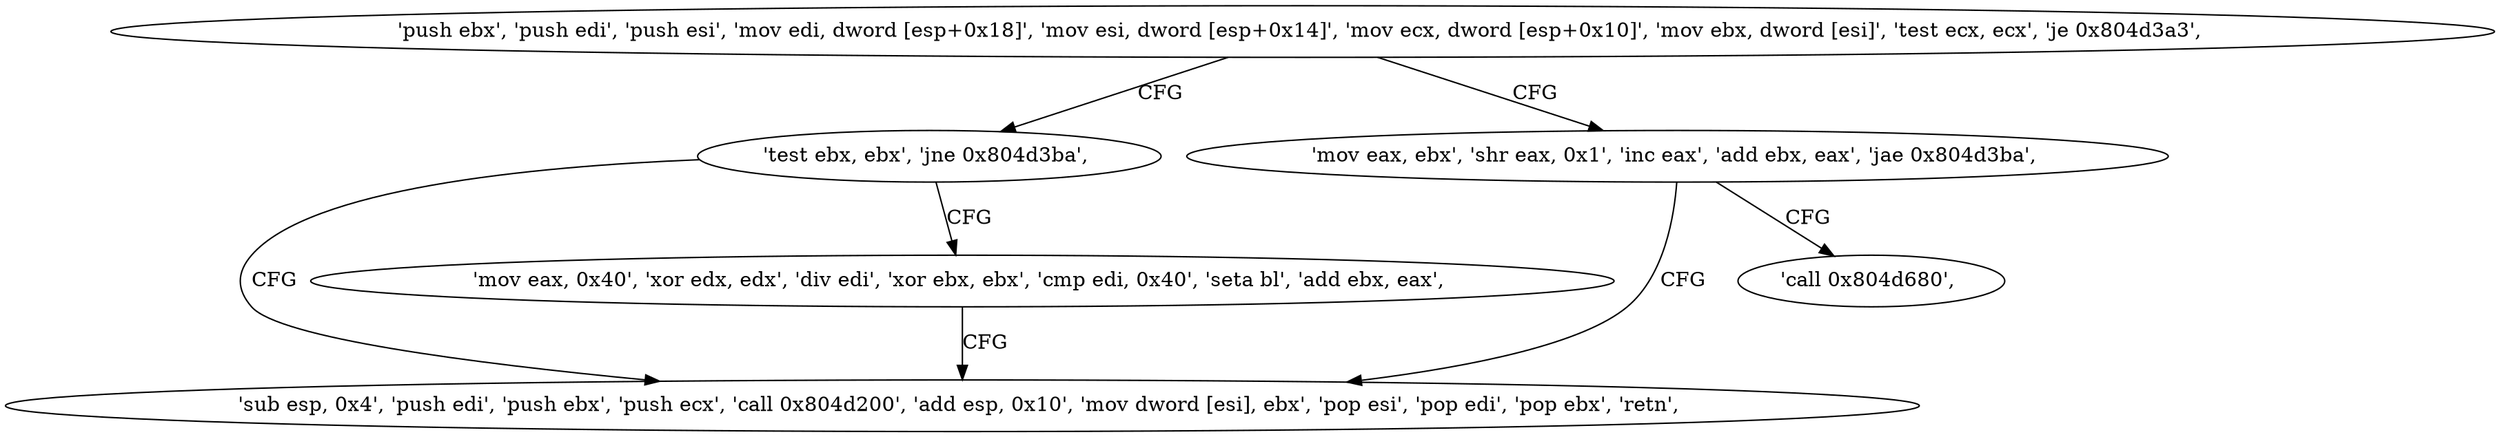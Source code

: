 digraph "func" {
"134534016" [label = "'push ebx', 'push edi', 'push esi', 'mov edi, dword [esp+0x18]', 'mov esi, dword [esp+0x14]', 'mov ecx, dword [esp+0x10]', 'mov ebx, dword [esi]', 'test ecx, ecx', 'je 0x804d3a3', " ]
"134534051" [label = "'test ebx, ebx', 'jne 0x804d3ba', " ]
"134534037" [label = "'mov eax, ebx', 'shr eax, 0x1', 'inc eax', 'add ebx, eax', 'jae 0x804d3ba', " ]
"134534074" [label = "'sub esp, 0x4', 'push edi', 'push ebx', 'push ecx', 'call 0x804d200', 'add esp, 0x10', 'mov dword [esi], ebx', 'pop esi', 'pop edi', 'pop ebx', 'retn', " ]
"134534055" [label = "'mov eax, 0x40', 'xor edx, edx', 'div edi', 'xor ebx, ebx', 'cmp edi, 0x40', 'seta bl', 'add ebx, eax', " ]
"134534046" [label = "'call 0x804d680', " ]
"134534016" -> "134534051" [ label = "CFG" ]
"134534016" -> "134534037" [ label = "CFG" ]
"134534051" -> "134534074" [ label = "CFG" ]
"134534051" -> "134534055" [ label = "CFG" ]
"134534037" -> "134534074" [ label = "CFG" ]
"134534037" -> "134534046" [ label = "CFG" ]
"134534055" -> "134534074" [ label = "CFG" ]
}
